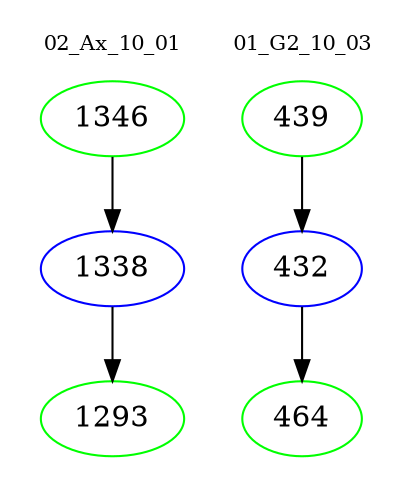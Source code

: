 digraph{
subgraph cluster_0 {
color = white
label = "02_Ax_10_01";
fontsize=10;
T0_1346 [label="1346", color="green"]
T0_1346 -> T0_1338 [color="black"]
T0_1338 [label="1338", color="blue"]
T0_1338 -> T0_1293 [color="black"]
T0_1293 [label="1293", color="green"]
}
subgraph cluster_1 {
color = white
label = "01_G2_10_03";
fontsize=10;
T1_439 [label="439", color="green"]
T1_439 -> T1_432 [color="black"]
T1_432 [label="432", color="blue"]
T1_432 -> T1_464 [color="black"]
T1_464 [label="464", color="green"]
}
}
